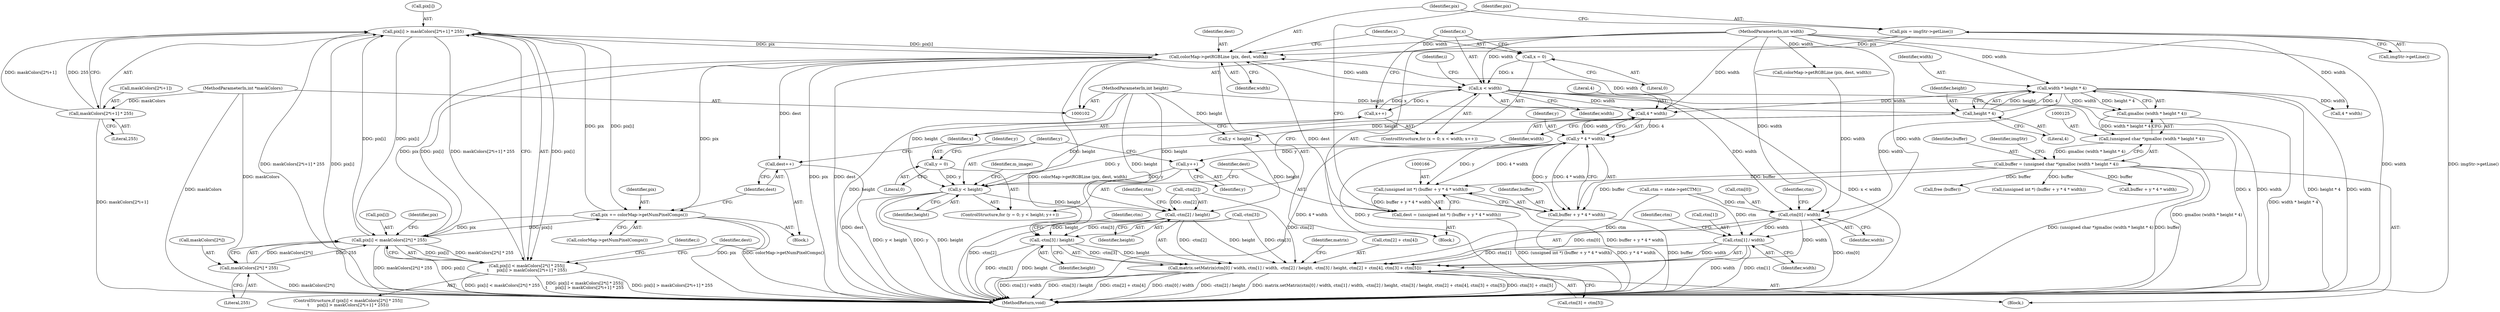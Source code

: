 digraph "0_poppler_7b2d314a61fd0e12f47c62996cb49ec0d1ba747a@array" {
"1000214" [label="(Call,pix[i] > maskColors[2*i+1] * 255)"];
"1000177" [label="(Call,colorMap->getRGBLine (pix, dest, width))"];
"1000214" [label="(Call,pix[i] > maskColors[2*i+1] * 255)"];
"1000236" [label="(Call,pix += colorMap->getNumPixelComps())"];
"1000203" [label="(Call,pix[i] < maskColors[2*i] * 255)"];
"1000207" [label="(Call,maskColors[2*i] * 255)"];
"1000109" [label="(MethodParameterIn,int *maskColors)"];
"1000218" [label="(Call,maskColors[2*i+1] * 255)"];
"1000174" [label="(Call,pix = imgStr->getLine())"];
"1000163" [label="(Call,dest = (unsigned int *) (buffer + y * 4 * width))"];
"1000165" [label="(Call,(unsigned int *) (buffer + y * 4 * width))"];
"1000122" [label="(Call,buffer = (unsigned char *)gmalloc (width * height * 4))"];
"1000124" [label="(Call,(unsigned char *)gmalloc (width * height * 4))"];
"1000126" [label="(Call,gmalloc (width * height * 4))"];
"1000127" [label="(Call,width * height * 4)"];
"1000106" [label="(MethodParameterIn,int width)"];
"1000129" [label="(Call,height * 4)"];
"1000107" [label="(MethodParameterIn,int height)"];
"1000169" [label="(Call,y * 4 * width)"];
"1000157" [label="(Call,y < height)"];
"1000154" [label="(Call,y = 0)"];
"1000160" [label="(Call,y++)"];
"1000171" [label="(Call,4 * width)"];
"1000185" [label="(Call,x < width)"];
"1000188" [label="(Call,x++)"];
"1000182" [label="(Call,x = 0)"];
"1000306" [label="(Call,-ctm[2] / height)"];
"1000295" [label="(Call,matrix.setMatrix(ctm[0] / width, ctm[1] / width, -ctm[2] / height, -ctm[3] / height, ctm[2] + ctm[4], ctm[3] + ctm[5]))"];
"1000312" [label="(Call,-ctm[3] / height)"];
"1000167" [label="(Call,buffer + y * 4 * width)"];
"1000296" [label="(Call,ctm[0] / width)"];
"1000301" [label="(Call,ctm[1] / width)"];
"1000202" [label="(Call,pix[i] < maskColors[2*i] * 255||\n\t      pix[i] > maskColors[2*i+1] * 255)"];
"1000239" [label="(Call,dest++)"];
"1000333" [label="(Identifier,matrix)"];
"1000315" [label="(Identifier,ctm)"];
"1000185" [label="(Call,x < width)"];
"1000155" [label="(Identifier,y)"];
"1000169" [label="(Call,y * 4 * width)"];
"1000320" [label="(Identifier,ctm)"];
"1000346" [label="(Call,free (buffer))"];
"1000218" [label="(Call,maskColors[2*i+1] * 255)"];
"1000307" [label="(Call,-ctm[2])"];
"1000317" [label="(Identifier,height)"];
"1000259" [label="(Call,(unsigned int *) (buffer + y * 4 * width))"];
"1000240" [label="(Identifier,dest)"];
"1000219" [label="(Call,maskColors[2*i+1])"];
"1000161" [label="(Identifier,y)"];
"1000186" [label="(Identifier,x)"];
"1000177" [label="(Call,colorMap->getRGBLine (pix, dest, width))"];
"1000131" [label="(Literal,4)"];
"1000305" [label="(Identifier,width)"];
"1000204" [label="(Call,pix[i])"];
"1000295" [label="(Call,matrix.setMatrix(ctm[0] / width, ctm[1] / width, -ctm[2] / height, -ctm[3] / height, ctm[2] + ctm[4], ctm[3] + ctm[5]))"];
"1000107" [label="(MethodParameterIn,int height)"];
"1000207" [label="(Call,maskColors[2*i] * 255)"];
"1000350" [label="(MethodReturn,void)"];
"1000124" [label="(Call,(unsigned char *)gmalloc (width * height * 4))"];
"1000167" [label="(Call,buffer + y * 4 * width)"];
"1000157" [label="(Call,y < height)"];
"1000251" [label="(Call,y < height)"];
"1000172" [label="(Literal,4)"];
"1000300" [label="(Identifier,width)"];
"1000154" [label="(Call,y = 0)"];
"1000190" [label="(Block,)"];
"1000193" [label="(Identifier,i)"];
"1000176" [label="(Call,imgStr->getLine())"];
"1000182" [label="(Call,x = 0)"];
"1000203" [label="(Call,pix[i] < maskColors[2*i] * 255)"];
"1000236" [label="(Call,pix += colorMap->getNumPixelComps())"];
"1000296" [label="(Call,ctm[0] / width)"];
"1000171" [label="(Call,4 * width)"];
"1000162" [label="(Block,)"];
"1000187" [label="(Identifier,width)"];
"1000153" [label="(ControlStructure,for (y = 0; y < height; y++))"];
"1000160" [label="(Call,y++)"];
"1000164" [label="(Identifier,dest)"];
"1000238" [label="(Call,colorMap->getNumPixelComps())"];
"1000165" [label="(Call,(unsigned int *) (buffer + y * 4 * width))"];
"1000199" [label="(Identifier,i)"];
"1000130" [label="(Identifier,height)"];
"1000129" [label="(Call,height * 4)"];
"1000188" [label="(Call,x++)"];
"1000168" [label="(Identifier,buffer)"];
"1000128" [label="(Identifier,width)"];
"1000306" [label="(Call,-ctm[2] / height)"];
"1000325" [label="(Call,ctm[3] + ctm[5])"];
"1000122" [label="(Call,buffer = (unsigned char *)gmalloc (width * height * 4))"];
"1000301" [label="(Call,ctm[1] / width)"];
"1000226" [label="(Literal,255)"];
"1000170" [label="(Identifier,y)"];
"1000237" [label="(Identifier,pix)"];
"1000159" [label="(Identifier,height)"];
"1000265" [label="(Call,4 * width)"];
"1000180" [label="(Identifier,width)"];
"1000181" [label="(ControlStructure,for (x = 0; x < width; x++))"];
"1000173" [label="(Identifier,width)"];
"1000127" [label="(Call,width * height * 4)"];
"1000215" [label="(Call,pix[i])"];
"1000230" [label="(Identifier,dest)"];
"1000158" [label="(Identifier,y)"];
"1000297" [label="(Call,ctm[0])"];
"1000126" [label="(Call,gmalloc (width * height * 4))"];
"1000214" [label="(Call,pix[i] > maskColors[2*i+1] * 255)"];
"1000312" [label="(Call,-ctm[3] / height)"];
"1000201" [label="(ControlStructure,if (pix[i] < maskColors[2*i] * 255||\n\t      pix[i] > maskColors[2*i+1] * 255))"];
"1000189" [label="(Identifier,x)"];
"1000309" [label="(Identifier,ctm)"];
"1000261" [label="(Call,buffer + y * 4 * width)"];
"1000175" [label="(Identifier,pix)"];
"1000208" [label="(Call,maskColors[2*i])"];
"1000318" [label="(Call,ctm[2] + ctm[4])"];
"1000163" [label="(Call,dest = (unsigned int *) (buffer + y * 4 * width))"];
"1000109" [label="(MethodParameterIn,int *maskColors)"];
"1000216" [label="(Identifier,pix)"];
"1000302" [label="(Call,ctm[1])"];
"1000179" [label="(Identifier,dest)"];
"1000271" [label="(Call,colorMap->getRGBLine (pix, dest, width))"];
"1000174" [label="(Call,pix = imgStr->getLine())"];
"1000311" [label="(Identifier,height)"];
"1000202" [label="(Call,pix[i] < maskColors[2*i] * 255||\n\t      pix[i] > maskColors[2*i+1] * 255)"];
"1000239" [label="(Call,dest++)"];
"1000178" [label="(Identifier,pix)"];
"1000213" [label="(Literal,255)"];
"1000313" [label="(Call,-ctm[3])"];
"1000242" [label="(Identifier,m_image)"];
"1000292" [label="(Call,ctm = state->getCTM())"];
"1000156" [label="(Literal,0)"];
"1000106" [label="(MethodParameterIn,int width)"];
"1000303" [label="(Identifier,ctm)"];
"1000123" [label="(Identifier,buffer)"];
"1000133" [label="(Identifier,imgStr)"];
"1000184" [label="(Literal,0)"];
"1000183" [label="(Identifier,x)"];
"1000111" [label="(Block,)"];
"1000214" -> "1000202"  [label="AST: "];
"1000214" -> "1000218"  [label="CFG: "];
"1000215" -> "1000214"  [label="AST: "];
"1000218" -> "1000214"  [label="AST: "];
"1000202" -> "1000214"  [label="CFG: "];
"1000214" -> "1000350"  [label="DDG: maskColors[2*i+1] * 255"];
"1000214" -> "1000350"  [label="DDG: pix[i]"];
"1000214" -> "1000177"  [label="DDG: pix[i]"];
"1000214" -> "1000203"  [label="DDG: pix[i]"];
"1000214" -> "1000202"  [label="DDG: pix[i]"];
"1000214" -> "1000202"  [label="DDG: maskColors[2*i+1] * 255"];
"1000177" -> "1000214"  [label="DDG: pix"];
"1000236" -> "1000214"  [label="DDG: pix"];
"1000203" -> "1000214"  [label="DDG: pix[i]"];
"1000218" -> "1000214"  [label="DDG: maskColors[2*i+1]"];
"1000218" -> "1000214"  [label="DDG: 255"];
"1000214" -> "1000236"  [label="DDG: pix[i]"];
"1000177" -> "1000162"  [label="AST: "];
"1000177" -> "1000180"  [label="CFG: "];
"1000178" -> "1000177"  [label="AST: "];
"1000179" -> "1000177"  [label="AST: "];
"1000180" -> "1000177"  [label="AST: "];
"1000183" -> "1000177"  [label="CFG: "];
"1000177" -> "1000350"  [label="DDG: pix"];
"1000177" -> "1000350"  [label="DDG: dest"];
"1000177" -> "1000350"  [label="DDG: colorMap->getRGBLine (pix, dest, width)"];
"1000174" -> "1000177"  [label="DDG: pix"];
"1000203" -> "1000177"  [label="DDG: pix[i]"];
"1000163" -> "1000177"  [label="DDG: dest"];
"1000171" -> "1000177"  [label="DDG: width"];
"1000106" -> "1000177"  [label="DDG: width"];
"1000177" -> "1000185"  [label="DDG: width"];
"1000177" -> "1000203"  [label="DDG: pix"];
"1000177" -> "1000236"  [label="DDG: pix"];
"1000177" -> "1000239"  [label="DDG: dest"];
"1000236" -> "1000190"  [label="AST: "];
"1000236" -> "1000238"  [label="CFG: "];
"1000237" -> "1000236"  [label="AST: "];
"1000238" -> "1000236"  [label="AST: "];
"1000240" -> "1000236"  [label="CFG: "];
"1000236" -> "1000350"  [label="DDG: pix"];
"1000236" -> "1000350"  [label="DDG: colorMap->getNumPixelComps()"];
"1000236" -> "1000203"  [label="DDG: pix"];
"1000203" -> "1000236"  [label="DDG: pix[i]"];
"1000203" -> "1000202"  [label="AST: "];
"1000203" -> "1000207"  [label="CFG: "];
"1000204" -> "1000203"  [label="AST: "];
"1000207" -> "1000203"  [label="AST: "];
"1000216" -> "1000203"  [label="CFG: "];
"1000202" -> "1000203"  [label="CFG: "];
"1000203" -> "1000350"  [label="DDG: maskColors[2*i] * 255"];
"1000203" -> "1000350"  [label="DDG: pix[i]"];
"1000203" -> "1000202"  [label="DDG: pix[i]"];
"1000203" -> "1000202"  [label="DDG: maskColors[2*i] * 255"];
"1000207" -> "1000203"  [label="DDG: maskColors[2*i]"];
"1000207" -> "1000203"  [label="DDG: 255"];
"1000207" -> "1000213"  [label="CFG: "];
"1000208" -> "1000207"  [label="AST: "];
"1000213" -> "1000207"  [label="AST: "];
"1000207" -> "1000350"  [label="DDG: maskColors[2*i]"];
"1000109" -> "1000207"  [label="DDG: maskColors"];
"1000109" -> "1000102"  [label="AST: "];
"1000109" -> "1000350"  [label="DDG: maskColors"];
"1000109" -> "1000218"  [label="DDG: maskColors"];
"1000218" -> "1000226"  [label="CFG: "];
"1000219" -> "1000218"  [label="AST: "];
"1000226" -> "1000218"  [label="AST: "];
"1000218" -> "1000350"  [label="DDG: maskColors[2*i+1]"];
"1000174" -> "1000162"  [label="AST: "];
"1000174" -> "1000176"  [label="CFG: "];
"1000175" -> "1000174"  [label="AST: "];
"1000176" -> "1000174"  [label="AST: "];
"1000178" -> "1000174"  [label="CFG: "];
"1000174" -> "1000350"  [label="DDG: imgStr->getLine()"];
"1000163" -> "1000162"  [label="AST: "];
"1000163" -> "1000165"  [label="CFG: "];
"1000164" -> "1000163"  [label="AST: "];
"1000165" -> "1000163"  [label="AST: "];
"1000175" -> "1000163"  [label="CFG: "];
"1000163" -> "1000350"  [label="DDG: (unsigned int *) (buffer + y * 4 * width)"];
"1000165" -> "1000163"  [label="DDG: buffer + y * 4 * width"];
"1000165" -> "1000167"  [label="CFG: "];
"1000166" -> "1000165"  [label="AST: "];
"1000167" -> "1000165"  [label="AST: "];
"1000165" -> "1000350"  [label="DDG: buffer + y * 4 * width"];
"1000122" -> "1000165"  [label="DDG: buffer"];
"1000169" -> "1000165"  [label="DDG: y"];
"1000169" -> "1000165"  [label="DDG: 4 * width"];
"1000122" -> "1000111"  [label="AST: "];
"1000122" -> "1000124"  [label="CFG: "];
"1000123" -> "1000122"  [label="AST: "];
"1000124" -> "1000122"  [label="AST: "];
"1000133" -> "1000122"  [label="CFG: "];
"1000122" -> "1000350"  [label="DDG: buffer"];
"1000122" -> "1000350"  [label="DDG: (unsigned char *)gmalloc (width * height * 4)"];
"1000124" -> "1000122"  [label="DDG: gmalloc (width * height * 4)"];
"1000122" -> "1000167"  [label="DDG: buffer"];
"1000122" -> "1000259"  [label="DDG: buffer"];
"1000122" -> "1000261"  [label="DDG: buffer"];
"1000122" -> "1000346"  [label="DDG: buffer"];
"1000124" -> "1000126"  [label="CFG: "];
"1000125" -> "1000124"  [label="AST: "];
"1000126" -> "1000124"  [label="AST: "];
"1000124" -> "1000350"  [label="DDG: gmalloc (width * height * 4)"];
"1000126" -> "1000124"  [label="DDG: width * height * 4"];
"1000126" -> "1000127"  [label="CFG: "];
"1000127" -> "1000126"  [label="AST: "];
"1000126" -> "1000350"  [label="DDG: width * height * 4"];
"1000127" -> "1000126"  [label="DDG: width"];
"1000127" -> "1000126"  [label="DDG: height * 4"];
"1000127" -> "1000129"  [label="CFG: "];
"1000128" -> "1000127"  [label="AST: "];
"1000129" -> "1000127"  [label="AST: "];
"1000127" -> "1000350"  [label="DDG: height * 4"];
"1000127" -> "1000350"  [label="DDG: width"];
"1000106" -> "1000127"  [label="DDG: width"];
"1000129" -> "1000127"  [label="DDG: height"];
"1000129" -> "1000127"  [label="DDG: 4"];
"1000127" -> "1000171"  [label="DDG: width"];
"1000127" -> "1000265"  [label="DDG: width"];
"1000127" -> "1000296"  [label="DDG: width"];
"1000106" -> "1000102"  [label="AST: "];
"1000106" -> "1000350"  [label="DDG: width"];
"1000106" -> "1000171"  [label="DDG: width"];
"1000106" -> "1000185"  [label="DDG: width"];
"1000106" -> "1000265"  [label="DDG: width"];
"1000106" -> "1000271"  [label="DDG: width"];
"1000106" -> "1000296"  [label="DDG: width"];
"1000106" -> "1000301"  [label="DDG: width"];
"1000129" -> "1000131"  [label="CFG: "];
"1000130" -> "1000129"  [label="AST: "];
"1000131" -> "1000129"  [label="AST: "];
"1000107" -> "1000129"  [label="DDG: height"];
"1000129" -> "1000157"  [label="DDG: height"];
"1000129" -> "1000251"  [label="DDG: height"];
"1000107" -> "1000102"  [label="AST: "];
"1000107" -> "1000350"  [label="DDG: height"];
"1000107" -> "1000157"  [label="DDG: height"];
"1000107" -> "1000251"  [label="DDG: height"];
"1000107" -> "1000306"  [label="DDG: height"];
"1000107" -> "1000312"  [label="DDG: height"];
"1000169" -> "1000167"  [label="AST: "];
"1000169" -> "1000171"  [label="CFG: "];
"1000170" -> "1000169"  [label="AST: "];
"1000171" -> "1000169"  [label="AST: "];
"1000167" -> "1000169"  [label="CFG: "];
"1000169" -> "1000350"  [label="DDG: 4 * width"];
"1000169" -> "1000350"  [label="DDG: y"];
"1000169" -> "1000160"  [label="DDG: y"];
"1000169" -> "1000167"  [label="DDG: y"];
"1000169" -> "1000167"  [label="DDG: 4 * width"];
"1000157" -> "1000169"  [label="DDG: y"];
"1000171" -> "1000169"  [label="DDG: 4"];
"1000171" -> "1000169"  [label="DDG: width"];
"1000157" -> "1000153"  [label="AST: "];
"1000157" -> "1000159"  [label="CFG: "];
"1000158" -> "1000157"  [label="AST: "];
"1000159" -> "1000157"  [label="AST: "];
"1000164" -> "1000157"  [label="CFG: "];
"1000242" -> "1000157"  [label="CFG: "];
"1000157" -> "1000350"  [label="DDG: height"];
"1000157" -> "1000350"  [label="DDG: y < height"];
"1000157" -> "1000350"  [label="DDG: y"];
"1000154" -> "1000157"  [label="DDG: y"];
"1000160" -> "1000157"  [label="DDG: y"];
"1000157" -> "1000306"  [label="DDG: height"];
"1000154" -> "1000153"  [label="AST: "];
"1000154" -> "1000156"  [label="CFG: "];
"1000155" -> "1000154"  [label="AST: "];
"1000156" -> "1000154"  [label="AST: "];
"1000158" -> "1000154"  [label="CFG: "];
"1000160" -> "1000153"  [label="AST: "];
"1000160" -> "1000161"  [label="CFG: "];
"1000161" -> "1000160"  [label="AST: "];
"1000158" -> "1000160"  [label="CFG: "];
"1000171" -> "1000173"  [label="CFG: "];
"1000172" -> "1000171"  [label="AST: "];
"1000173" -> "1000171"  [label="AST: "];
"1000185" -> "1000171"  [label="DDG: width"];
"1000185" -> "1000181"  [label="AST: "];
"1000185" -> "1000187"  [label="CFG: "];
"1000186" -> "1000185"  [label="AST: "];
"1000187" -> "1000185"  [label="AST: "];
"1000193" -> "1000185"  [label="CFG: "];
"1000161" -> "1000185"  [label="CFG: "];
"1000185" -> "1000350"  [label="DDG: x < width"];
"1000185" -> "1000350"  [label="DDG: x"];
"1000185" -> "1000350"  [label="DDG: width"];
"1000188" -> "1000185"  [label="DDG: x"];
"1000182" -> "1000185"  [label="DDG: x"];
"1000185" -> "1000188"  [label="DDG: x"];
"1000185" -> "1000296"  [label="DDG: width"];
"1000188" -> "1000181"  [label="AST: "];
"1000188" -> "1000189"  [label="CFG: "];
"1000189" -> "1000188"  [label="AST: "];
"1000186" -> "1000188"  [label="CFG: "];
"1000182" -> "1000181"  [label="AST: "];
"1000182" -> "1000184"  [label="CFG: "];
"1000183" -> "1000182"  [label="AST: "];
"1000184" -> "1000182"  [label="AST: "];
"1000186" -> "1000182"  [label="CFG: "];
"1000306" -> "1000295"  [label="AST: "];
"1000306" -> "1000311"  [label="CFG: "];
"1000307" -> "1000306"  [label="AST: "];
"1000311" -> "1000306"  [label="AST: "];
"1000315" -> "1000306"  [label="CFG: "];
"1000306" -> "1000350"  [label="DDG: -ctm[2]"];
"1000306" -> "1000295"  [label="DDG: -ctm[2]"];
"1000306" -> "1000295"  [label="DDG: height"];
"1000307" -> "1000306"  [label="DDG: ctm[2]"];
"1000251" -> "1000306"  [label="DDG: height"];
"1000306" -> "1000312"  [label="DDG: height"];
"1000295" -> "1000111"  [label="AST: "];
"1000295" -> "1000325"  [label="CFG: "];
"1000296" -> "1000295"  [label="AST: "];
"1000301" -> "1000295"  [label="AST: "];
"1000312" -> "1000295"  [label="AST: "];
"1000318" -> "1000295"  [label="AST: "];
"1000325" -> "1000295"  [label="AST: "];
"1000333" -> "1000295"  [label="CFG: "];
"1000295" -> "1000350"  [label="DDG: ctm[1] / width"];
"1000295" -> "1000350"  [label="DDG: -ctm[3] / height"];
"1000295" -> "1000350"  [label="DDG: ctm[2] + ctm[4]"];
"1000295" -> "1000350"  [label="DDG: ctm[0] / width"];
"1000295" -> "1000350"  [label="DDG: -ctm[2] / height"];
"1000295" -> "1000350"  [label="DDG: matrix.setMatrix(ctm[0] / width, ctm[1] / width, -ctm[2] / height, -ctm[3] / height, ctm[2] + ctm[4], ctm[3] + ctm[5])"];
"1000295" -> "1000350"  [label="DDG: ctm[3] + ctm[5]"];
"1000296" -> "1000295"  [label="DDG: ctm[0]"];
"1000296" -> "1000295"  [label="DDG: width"];
"1000301" -> "1000295"  [label="DDG: ctm[1]"];
"1000301" -> "1000295"  [label="DDG: width"];
"1000312" -> "1000295"  [label="DDG: -ctm[3]"];
"1000312" -> "1000295"  [label="DDG: height"];
"1000292" -> "1000295"  [label="DDG: ctm"];
"1000307" -> "1000295"  [label="DDG: ctm[2]"];
"1000313" -> "1000295"  [label="DDG: ctm[3]"];
"1000312" -> "1000317"  [label="CFG: "];
"1000313" -> "1000312"  [label="AST: "];
"1000317" -> "1000312"  [label="AST: "];
"1000320" -> "1000312"  [label="CFG: "];
"1000312" -> "1000350"  [label="DDG: -ctm[3]"];
"1000312" -> "1000350"  [label="DDG: height"];
"1000313" -> "1000312"  [label="DDG: ctm[3]"];
"1000168" -> "1000167"  [label="AST: "];
"1000167" -> "1000350"  [label="DDG: buffer"];
"1000167" -> "1000350"  [label="DDG: y * 4 * width"];
"1000296" -> "1000300"  [label="CFG: "];
"1000297" -> "1000296"  [label="AST: "];
"1000300" -> "1000296"  [label="AST: "];
"1000303" -> "1000296"  [label="CFG: "];
"1000296" -> "1000350"  [label="DDG: ctm[0]"];
"1000292" -> "1000296"  [label="DDG: ctm"];
"1000271" -> "1000296"  [label="DDG: width"];
"1000296" -> "1000301"  [label="DDG: width"];
"1000301" -> "1000305"  [label="CFG: "];
"1000302" -> "1000301"  [label="AST: "];
"1000305" -> "1000301"  [label="AST: "];
"1000309" -> "1000301"  [label="CFG: "];
"1000301" -> "1000350"  [label="DDG: width"];
"1000301" -> "1000350"  [label="DDG: ctm[1]"];
"1000292" -> "1000301"  [label="DDG: ctm"];
"1000202" -> "1000201"  [label="AST: "];
"1000230" -> "1000202"  [label="CFG: "];
"1000199" -> "1000202"  [label="CFG: "];
"1000202" -> "1000350"  [label="DDG: pix[i] > maskColors[2*i+1] * 255"];
"1000202" -> "1000350"  [label="DDG: pix[i] < maskColors[2*i] * 255"];
"1000202" -> "1000350"  [label="DDG: pix[i] < maskColors[2*i] * 255||\n\t      pix[i] > maskColors[2*i+1] * 255"];
"1000239" -> "1000190"  [label="AST: "];
"1000239" -> "1000240"  [label="CFG: "];
"1000240" -> "1000239"  [label="AST: "];
"1000189" -> "1000239"  [label="CFG: "];
"1000239" -> "1000350"  [label="DDG: dest"];
}
